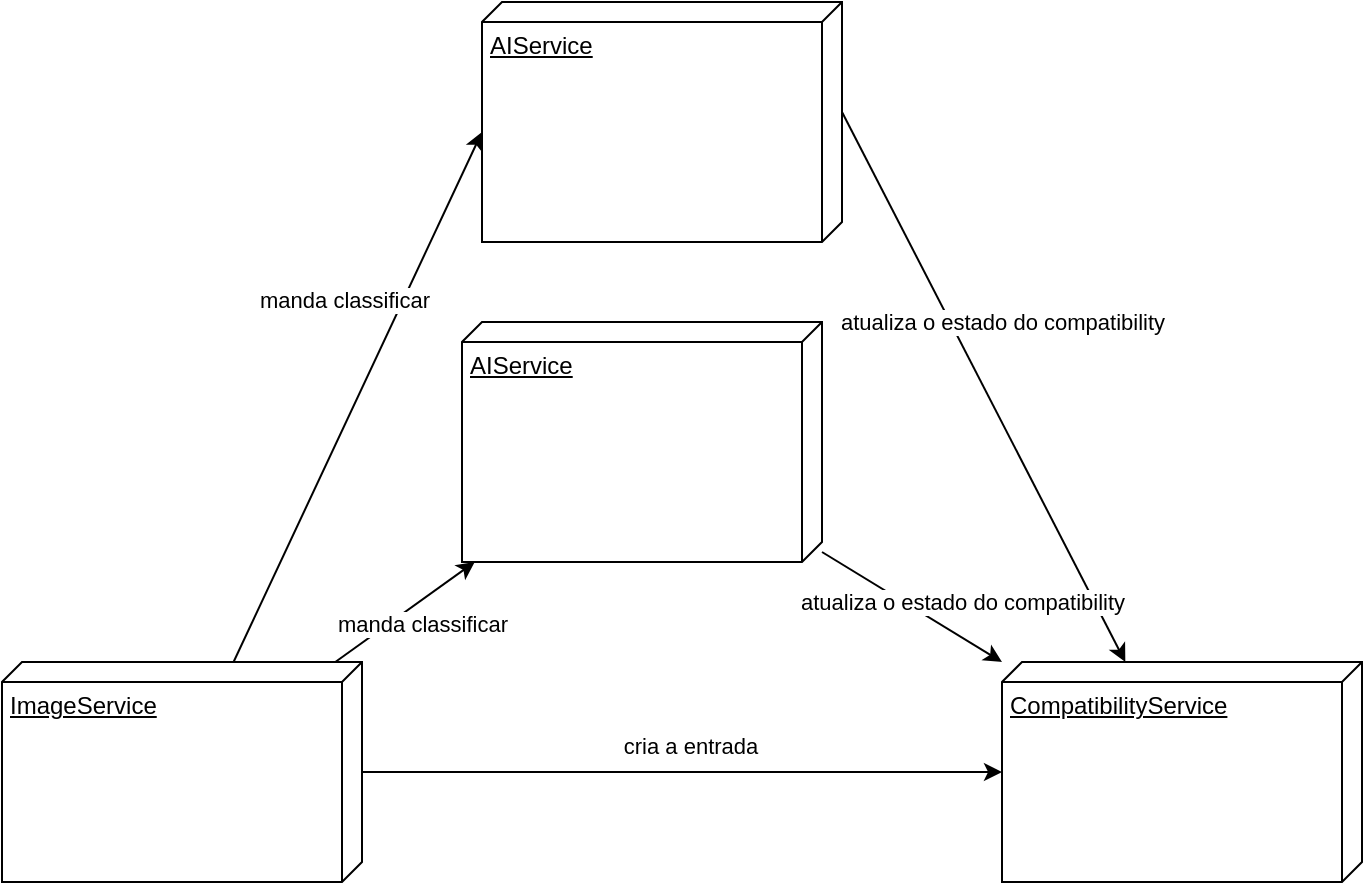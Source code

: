<mxfile>
    <diagram id="Ax-o-5B1UmubwRyL2gJ4" name="Page-1">
        <mxGraphModel dx="1290" dy="563" grid="1" gridSize="10" guides="1" tooltips="1" connect="1" arrows="1" fold="1" page="1" pageScale="1" pageWidth="850" pageHeight="1100" math="0" shadow="0">
            <root>
                <mxCell id="0"/>
                <mxCell id="1" parent="0"/>
                <mxCell id="6" style="edgeStyle=none;html=1;entryX=0;entryY=0;entryDx=65;entryDy=180;entryPerimeter=0;" parent="1" source="2" target="3" edge="1">
                    <mxGeometry relative="1" as="geometry"/>
                </mxCell>
                <mxCell id="11" value="manda classificar" style="edgeLabel;html=1;align=center;verticalAlign=middle;resizable=0;points=[];" parent="6" vertex="1" connectable="0">
                    <mxGeometry x="0.44" y="1" relative="1" as="geometry">
                        <mxPoint x="-33" y="10" as="offset"/>
                    </mxGeometry>
                </mxCell>
                <mxCell id="7" style="edgeStyle=none;html=1;" parent="1" source="2" target="5" edge="1">
                    <mxGeometry relative="1" as="geometry"/>
                </mxCell>
                <mxCell id="12" value="manda classificar" style="edgeLabel;html=1;align=center;verticalAlign=middle;resizable=0;points=[];" parent="7" vertex="1" connectable="0">
                    <mxGeometry x="-0.332" relative="1" as="geometry">
                        <mxPoint x="20" y="-3" as="offset"/>
                    </mxGeometry>
                </mxCell>
                <mxCell id="9" style="edgeStyle=none;html=1;" parent="1" source="2" target="4" edge="1">
                    <mxGeometry relative="1" as="geometry"/>
                </mxCell>
                <mxCell id="10" value="cria a entrada" style="edgeLabel;html=1;align=center;verticalAlign=middle;resizable=0;points=[];" parent="9" vertex="1" connectable="0">
                    <mxGeometry x="0.216" y="3" relative="1" as="geometry">
                        <mxPoint x="-31" y="-10" as="offset"/>
                    </mxGeometry>
                </mxCell>
                <mxCell id="2" value="ImageService" style="verticalAlign=top;align=left;spacingTop=8;spacingLeft=2;spacingRight=12;shape=cube;size=10;direction=south;fontStyle=4;html=1;" parent="1" vertex="1">
                    <mxGeometry x="90" y="330" width="180" height="110" as="geometry"/>
                </mxCell>
                <mxCell id="13" style="edgeStyle=none;html=1;exitX=0;exitY=0;exitDx=55;exitDy=0;exitPerimeter=0;" parent="1" source="3" target="4" edge="1">
                    <mxGeometry relative="1" as="geometry"/>
                </mxCell>
                <mxCell id="15" value="atualiza o estado do compatibility" style="edgeLabel;html=1;align=center;verticalAlign=middle;resizable=0;points=[];" parent="13" vertex="1" connectable="0">
                    <mxGeometry x="-0.343" y="1" relative="1" as="geometry">
                        <mxPoint x="32" y="15" as="offset"/>
                    </mxGeometry>
                </mxCell>
                <mxCell id="3" value="AIService&lt;br&gt;" style="verticalAlign=top;align=left;spacingTop=8;spacingLeft=2;spacingRight=12;shape=cube;size=10;direction=south;fontStyle=4;html=1;" parent="1" vertex="1">
                    <mxGeometry x="330" width="180" height="120" as="geometry"/>
                </mxCell>
                <mxCell id="4" value="CompatibilityService&lt;br&gt;" style="verticalAlign=top;align=left;spacingTop=8;spacingLeft=2;spacingRight=12;shape=cube;size=10;direction=south;fontStyle=4;html=1;" parent="1" vertex="1">
                    <mxGeometry x="590" y="330" width="180" height="110" as="geometry"/>
                </mxCell>
                <mxCell id="14" style="edgeStyle=none;html=1;" parent="1" source="5" target="4" edge="1">
                    <mxGeometry relative="1" as="geometry"/>
                </mxCell>
                <mxCell id="16" value="atualiza o estado do compatibility" style="edgeLabel;html=1;align=center;verticalAlign=middle;resizable=0;points=[];" parent="14" vertex="1" connectable="0">
                    <mxGeometry x="-0.364" y="2" relative="1" as="geometry">
                        <mxPoint x="40" y="9" as="offset"/>
                    </mxGeometry>
                </mxCell>
                <mxCell id="5" value="AIService&lt;br&gt;" style="verticalAlign=top;align=left;spacingTop=8;spacingLeft=2;spacingRight=12;shape=cube;size=10;direction=south;fontStyle=4;html=1;" parent="1" vertex="1">
                    <mxGeometry x="320" y="160" width="180" height="120" as="geometry"/>
                </mxCell>
            </root>
        </mxGraphModel>
    </diagram>
</mxfile>
